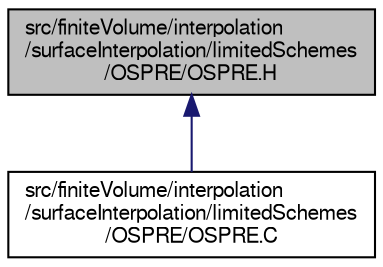 digraph "src/finiteVolume/interpolation/surfaceInterpolation/limitedSchemes/OSPRE/OSPRE.H"
{
  bgcolor="transparent";
  edge [fontname="FreeSans",fontsize="10",labelfontname="FreeSans",labelfontsize="10"];
  node [fontname="FreeSans",fontsize="10",shape=record];
  Node46 [label="src/finiteVolume/interpolation\l/surfaceInterpolation/limitedSchemes\l/OSPRE/OSPRE.H",height=0.2,width=0.4,color="black", fillcolor="grey75", style="filled", fontcolor="black"];
  Node46 -> Node47 [dir="back",color="midnightblue",fontsize="10",style="solid",fontname="FreeSans"];
  Node47 [label="src/finiteVolume/interpolation\l/surfaceInterpolation/limitedSchemes\l/OSPRE/OSPRE.C",height=0.2,width=0.4,color="black",URL="$a03980.html"];
}
